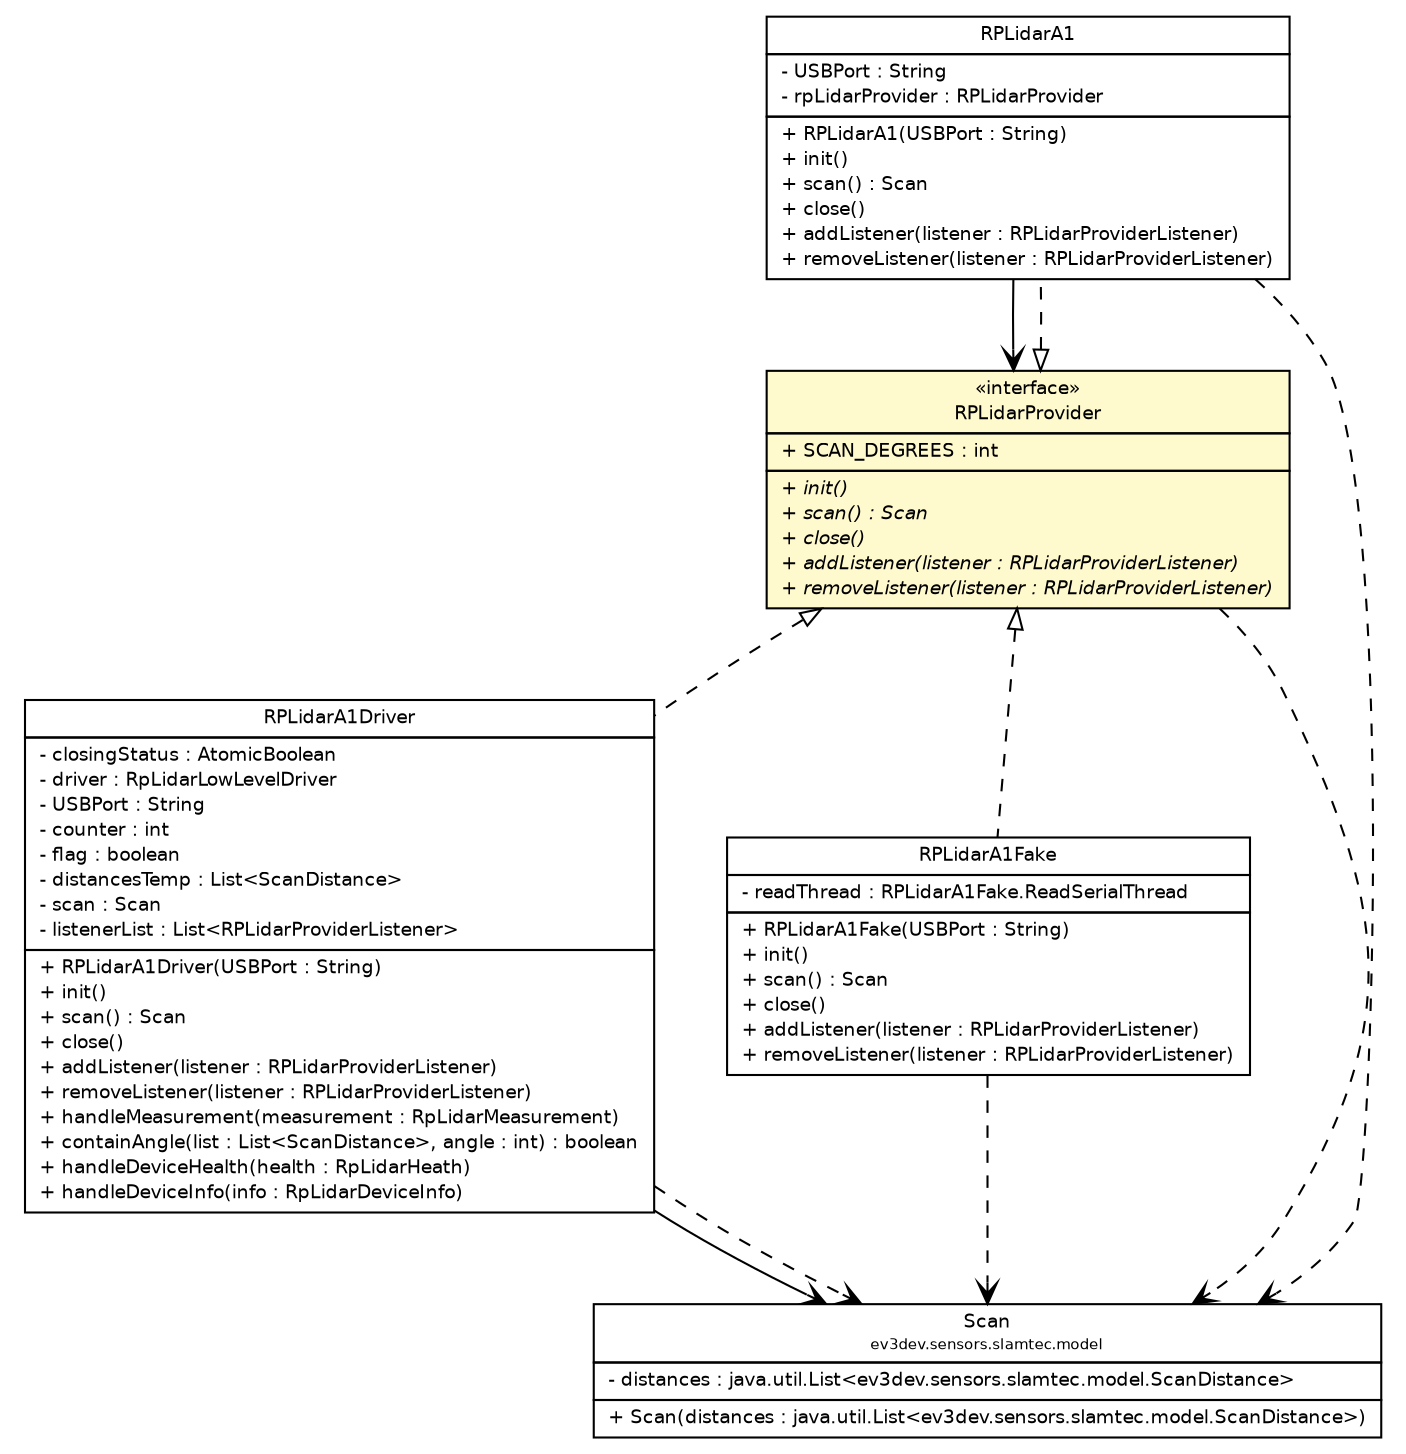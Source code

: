 #!/usr/local/bin/dot
#
# Class diagram 
# Generated by UMLGraph version R5_6-24-gf6e263 (http://www.umlgraph.org/)
#

digraph G {
	edge [fontname="Helvetica",fontsize=10,labelfontname="Helvetica",labelfontsize=10];
	node [fontname="Helvetica",fontsize=10,shape=plaintext];
	nodesep=0.25;
	ranksep=0.5;
	// ev3dev.sensors.slamtec.RPLidarA1
	c206 [label=<<table title="ev3dev.sensors.slamtec.RPLidarA1" border="0" cellborder="1" cellspacing="0" cellpadding="2" port="p" href="./RPLidarA1.html">
		<tr><td><table border="0" cellspacing="0" cellpadding="1">
<tr><td align="center" balign="center"> RPLidarA1 </td></tr>
		</table></td></tr>
		<tr><td><table border="0" cellspacing="0" cellpadding="1">
<tr><td align="left" balign="left"> - USBPort : String </td></tr>
<tr><td align="left" balign="left"> - rpLidarProvider : RPLidarProvider </td></tr>
		</table></td></tr>
		<tr><td><table border="0" cellspacing="0" cellpadding="1">
<tr><td align="left" balign="left"> + RPLidarA1(USBPort : String) </td></tr>
<tr><td align="left" balign="left"> + init() </td></tr>
<tr><td align="left" balign="left"> + scan() : Scan </td></tr>
<tr><td align="left" balign="left"> + close() </td></tr>
<tr><td align="left" balign="left"> + addListener(listener : RPLidarProviderListener) </td></tr>
<tr><td align="left" balign="left"> + removeListener(listener : RPLidarProviderListener) </td></tr>
		</table></td></tr>
		</table>>, URL="./RPLidarA1.html", fontname="Helvetica", fontcolor="black", fontsize=9.0];
	// ev3dev.sensors.slamtec.RPLidarA1Driver
	c207 [label=<<table title="ev3dev.sensors.slamtec.RPLidarA1Driver" border="0" cellborder="1" cellspacing="0" cellpadding="2" port="p" href="./RPLidarA1Driver.html">
		<tr><td><table border="0" cellspacing="0" cellpadding="1">
<tr><td align="center" balign="center"> RPLidarA1Driver </td></tr>
		</table></td></tr>
		<tr><td><table border="0" cellspacing="0" cellpadding="1">
<tr><td align="left" balign="left"> - closingStatus : AtomicBoolean </td></tr>
<tr><td align="left" balign="left"> - driver : RpLidarLowLevelDriver </td></tr>
<tr><td align="left" balign="left"> - USBPort : String </td></tr>
<tr><td align="left" balign="left"> - counter : int </td></tr>
<tr><td align="left" balign="left"> - flag : boolean </td></tr>
<tr><td align="left" balign="left"> - distancesTemp : List&lt;ScanDistance&gt; </td></tr>
<tr><td align="left" balign="left"> - scan : Scan </td></tr>
<tr><td align="left" balign="left"> - listenerList : List&lt;RPLidarProviderListener&gt; </td></tr>
		</table></td></tr>
		<tr><td><table border="0" cellspacing="0" cellpadding="1">
<tr><td align="left" balign="left"> + RPLidarA1Driver(USBPort : String) </td></tr>
<tr><td align="left" balign="left"> + init() </td></tr>
<tr><td align="left" balign="left"> + scan() : Scan </td></tr>
<tr><td align="left" balign="left"> + close() </td></tr>
<tr><td align="left" balign="left"> + addListener(listener : RPLidarProviderListener) </td></tr>
<tr><td align="left" balign="left"> + removeListener(listener : RPLidarProviderListener) </td></tr>
<tr><td align="left" balign="left"> + handleMeasurement(measurement : RpLidarMeasurement) </td></tr>
<tr><td align="left" balign="left"> + containAngle(list : List&lt;ScanDistance&gt;, angle : int) : boolean </td></tr>
<tr><td align="left" balign="left"> + handleDeviceHealth(health : RpLidarHeath) </td></tr>
<tr><td align="left" balign="left"> + handleDeviceInfo(info : RpLidarDeviceInfo) </td></tr>
		</table></td></tr>
		</table>>, URL="./RPLidarA1Driver.html", fontname="Helvetica", fontcolor="black", fontsize=9.0];
	// ev3dev.sensors.slamtec.RPLidarA1Fake
	c209 [label=<<table title="ev3dev.sensors.slamtec.RPLidarA1Fake" border="0" cellborder="1" cellspacing="0" cellpadding="2" port="p" href="./RPLidarA1Fake.html">
		<tr><td><table border="0" cellspacing="0" cellpadding="1">
<tr><td align="center" balign="center"> RPLidarA1Fake </td></tr>
		</table></td></tr>
		<tr><td><table border="0" cellspacing="0" cellpadding="1">
<tr><td align="left" balign="left"> - readThread : RPLidarA1Fake.ReadSerialThread </td></tr>
		</table></td></tr>
		<tr><td><table border="0" cellspacing="0" cellpadding="1">
<tr><td align="left" balign="left"> + RPLidarA1Fake(USBPort : String) </td></tr>
<tr><td align="left" balign="left"> + init() </td></tr>
<tr><td align="left" balign="left"> + scan() : Scan </td></tr>
<tr><td align="left" balign="left"> + close() </td></tr>
<tr><td align="left" balign="left"> + addListener(listener : RPLidarProviderListener) </td></tr>
<tr><td align="left" balign="left"> + removeListener(listener : RPLidarProviderListener) </td></tr>
		</table></td></tr>
		</table>>, URL="./RPLidarA1Fake.html", fontname="Helvetica", fontcolor="black", fontsize=9.0];
	// ev3dev.sensors.slamtec.RPLidarProvider
	c212 [label=<<table title="ev3dev.sensors.slamtec.RPLidarProvider" border="0" cellborder="1" cellspacing="0" cellpadding="2" port="p" bgcolor="lemonChiffon" href="./RPLidarProvider.html">
		<tr><td><table border="0" cellspacing="0" cellpadding="1">
<tr><td align="center" balign="center"> &#171;interface&#187; </td></tr>
<tr><td align="center" balign="center"> RPLidarProvider </td></tr>
		</table></td></tr>
		<tr><td><table border="0" cellspacing="0" cellpadding="1">
<tr><td align="left" balign="left"> + SCAN_DEGREES : int </td></tr>
		</table></td></tr>
		<tr><td><table border="0" cellspacing="0" cellpadding="1">
<tr><td align="left" balign="left"><font face="Helvetica-Oblique" point-size="9.0"> + init() </font></td></tr>
<tr><td align="left" balign="left"><font face="Helvetica-Oblique" point-size="9.0"> + scan() : Scan </font></td></tr>
<tr><td align="left" balign="left"><font face="Helvetica-Oblique" point-size="9.0"> + close() </font></td></tr>
<tr><td align="left" balign="left"><font face="Helvetica-Oblique" point-size="9.0"> + addListener(listener : RPLidarProviderListener) </font></td></tr>
<tr><td align="left" balign="left"><font face="Helvetica-Oblique" point-size="9.0"> + removeListener(listener : RPLidarProviderListener) </font></td></tr>
		</table></td></tr>
		</table>>, URL="./RPLidarProvider.html", fontname="Helvetica", fontcolor="black", fontsize=9.0];
	// ev3dev.sensors.slamtec.model.Scan
	c214 [label=<<table title="ev3dev.sensors.slamtec.model.Scan" border="0" cellborder="1" cellspacing="0" cellpadding="2" port="p" href="./model/Scan.html">
		<tr><td><table border="0" cellspacing="0" cellpadding="1">
<tr><td align="center" balign="center"> Scan </td></tr>
<tr><td align="center" balign="center"><font point-size="7.0"> ev3dev.sensors.slamtec.model </font></td></tr>
		</table></td></tr>
		<tr><td><table border="0" cellspacing="0" cellpadding="1">
<tr><td align="left" balign="left"> - distances : java.util.List&lt;ev3dev.sensors.slamtec.model.ScanDistance&gt; </td></tr>
		</table></td></tr>
		<tr><td><table border="0" cellspacing="0" cellpadding="1">
<tr><td align="left" balign="left"> + Scan(distances : java.util.List&lt;ev3dev.sensors.slamtec.model.ScanDistance&gt;) </td></tr>
		</table></td></tr>
		</table>>, URL="./model/Scan.html", fontname="Helvetica", fontcolor="black", fontsize=9.0];
	//ev3dev.sensors.slamtec.RPLidarA1 implements ev3dev.sensors.slamtec.RPLidarProvider
	c212:p -> c206:p [dir=back,arrowtail=empty,style=dashed];
	//ev3dev.sensors.slamtec.RPLidarA1Driver implements ev3dev.sensors.slamtec.RPLidarProvider
	c212:p -> c207:p [dir=back,arrowtail=empty,style=dashed];
	//ev3dev.sensors.slamtec.RPLidarA1Fake implements ev3dev.sensors.slamtec.RPLidarProvider
	c212:p -> c209:p [dir=back,arrowtail=empty,style=dashed];
	// ev3dev.sensors.slamtec.RPLidarA1 NAVASSOC ev3dev.sensors.slamtec.RPLidarProvider
	c206:p -> c212:p [taillabel="", label="", headlabel="", fontname="Helvetica", fontcolor="black", fontsize=10.0, color="black", arrowhead=open];
	// ev3dev.sensors.slamtec.RPLidarA1Driver NAVASSOC ev3dev.sensors.slamtec.model.Scan
	c207:p -> c214:p [taillabel="", label="", headlabel="", fontname="Helvetica", fontcolor="black", fontsize=10.0, color="black", arrowhead=open];
	// ev3dev.sensors.slamtec.RPLidarA1 DEPEND ev3dev.sensors.slamtec.model.Scan
	c206:p -> c214:p [taillabel="", label="", headlabel="", fontname="Helvetica", fontcolor="black", fontsize=10.0, color="black", arrowhead=open, style=dashed];
	// ev3dev.sensors.slamtec.RPLidarA1Driver DEPEND ev3dev.sensors.slamtec.model.Scan
	c207:p -> c214:p [taillabel="", label="", headlabel="", fontname="Helvetica", fontcolor="black", fontsize=10.0, color="black", arrowhead=open, style=dashed];
	// ev3dev.sensors.slamtec.RPLidarA1Fake DEPEND ev3dev.sensors.slamtec.model.Scan
	c209:p -> c214:p [taillabel="", label="", headlabel="", fontname="Helvetica", fontcolor="black", fontsize=10.0, color="black", arrowhead=open, style=dashed];
	// ev3dev.sensors.slamtec.RPLidarProvider DEPEND ev3dev.sensors.slamtec.model.Scan
	c212:p -> c214:p [taillabel="", label="", headlabel="", fontname="Helvetica", fontcolor="black", fontsize=10.0, color="black", arrowhead=open, style=dashed];
}

